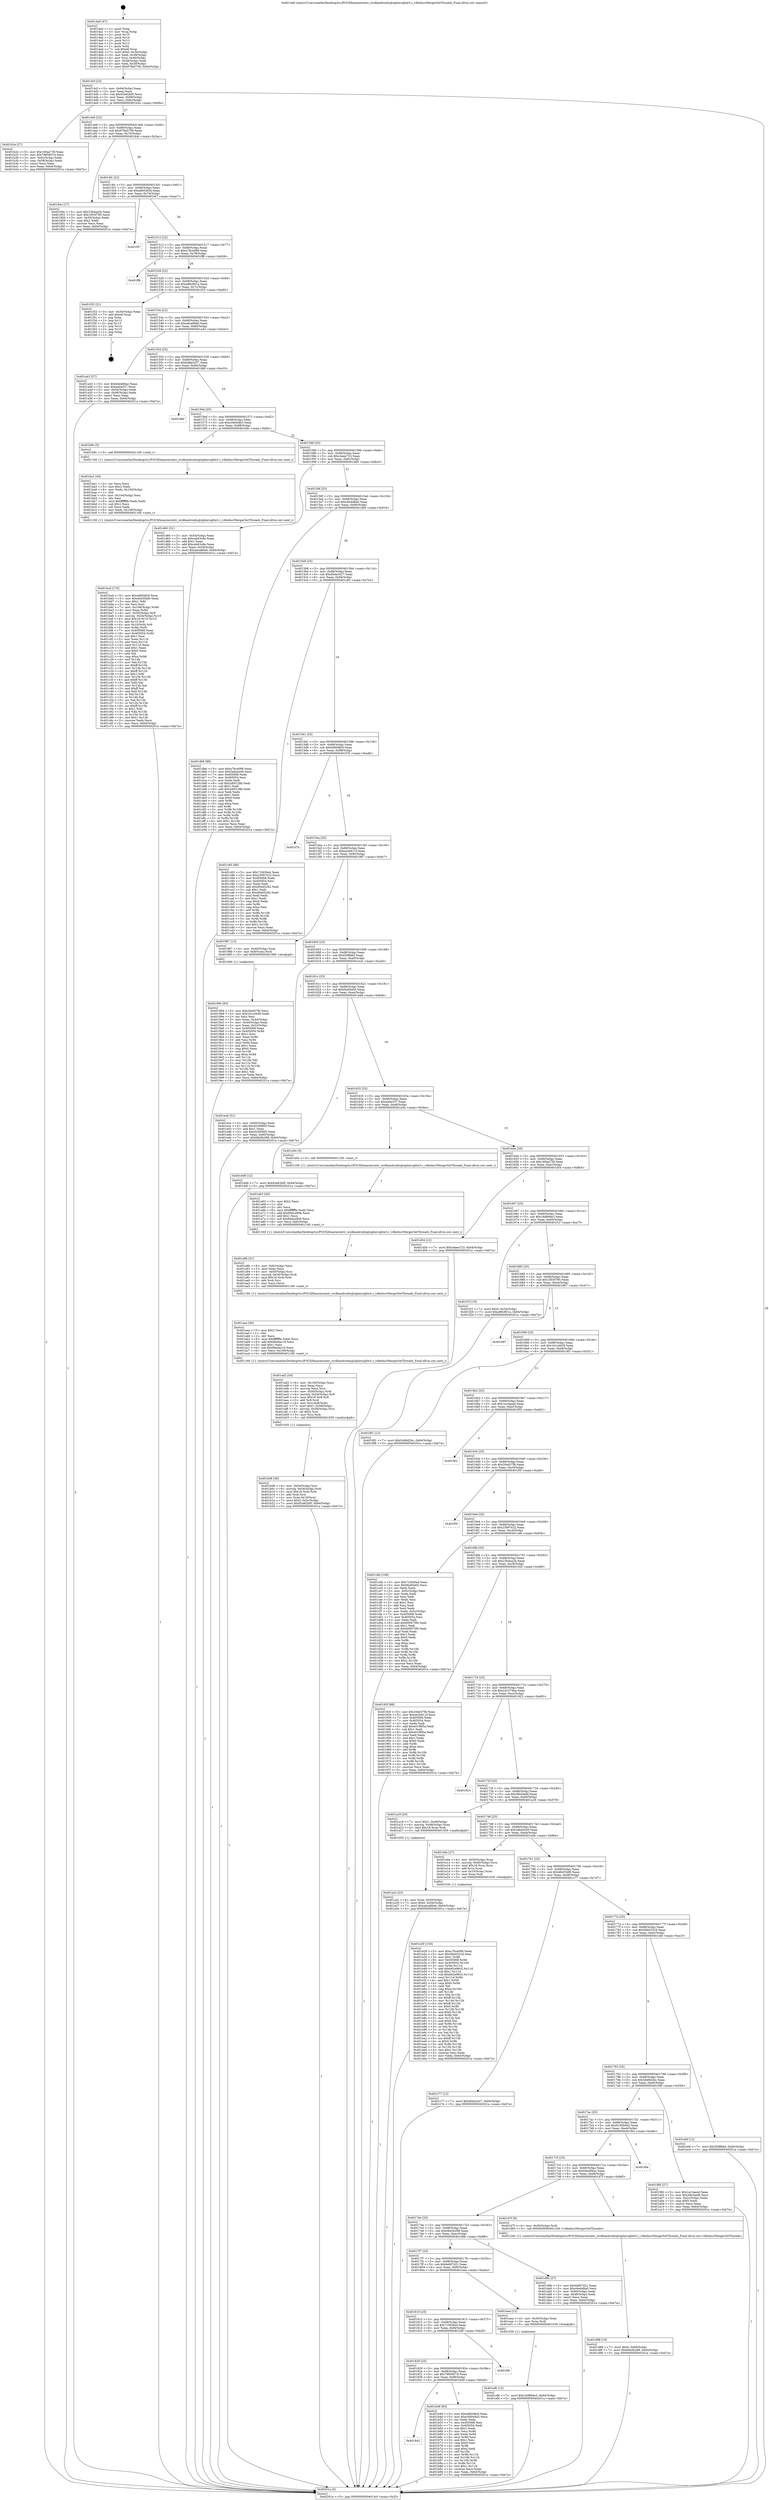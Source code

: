 digraph "0x4014a0" {
  label = "0x4014a0 (/mnt/c/Users/mathe/Desktop/tcc/POCII/binaries/extr_wcdbandroidsqlciphersqlite3.c_vdbeIncrMergerSetThreads_Final-ollvm.out::main(0))"
  labelloc = "t"
  node[shape=record]

  Entry [label="",width=0.3,height=0.3,shape=circle,fillcolor=black,style=filled]
  "0x4014cf" [label="{
     0x4014cf [23]\l
     | [instrs]\l
     &nbsp;&nbsp;0x4014cf \<+3\>: mov -0x64(%rbp),%eax\l
     &nbsp;&nbsp;0x4014d2 \<+2\>: mov %eax,%ecx\l
     &nbsp;&nbsp;0x4014d4 \<+6\>: sub $0x92e62bf5,%ecx\l
     &nbsp;&nbsp;0x4014da \<+3\>: mov %eax,-0x68(%rbp)\l
     &nbsp;&nbsp;0x4014dd \<+3\>: mov %ecx,-0x6c(%rbp)\l
     &nbsp;&nbsp;0x4014e0 \<+6\>: je 0000000000401b2e \<main+0x68e\>\l
  }"]
  "0x401b2e" [label="{
     0x401b2e [27]\l
     | [instrs]\l
     &nbsp;&nbsp;0x401b2e \<+5\>: mov $0x160aa739,%eax\l
     &nbsp;&nbsp;0x401b33 \<+5\>: mov $0x7985607d,%ecx\l
     &nbsp;&nbsp;0x401b38 \<+3\>: mov -0x5c(%rbp),%edx\l
     &nbsp;&nbsp;0x401b3b \<+3\>: cmp -0x58(%rbp),%edx\l
     &nbsp;&nbsp;0x401b3e \<+3\>: cmovl %ecx,%eax\l
     &nbsp;&nbsp;0x401b41 \<+3\>: mov %eax,-0x64(%rbp)\l
     &nbsp;&nbsp;0x401b44 \<+5\>: jmp 000000000040201a \<main+0xb7a\>\l
  }"]
  "0x4014e6" [label="{
     0x4014e6 [22]\l
     | [instrs]\l
     &nbsp;&nbsp;0x4014e6 \<+5\>: jmp 00000000004014eb \<main+0x4b\>\l
     &nbsp;&nbsp;0x4014eb \<+3\>: mov -0x68(%rbp),%eax\l
     &nbsp;&nbsp;0x4014ee \<+5\>: sub $0x978a5706,%eax\l
     &nbsp;&nbsp;0x4014f3 \<+3\>: mov %eax,-0x70(%rbp)\l
     &nbsp;&nbsp;0x4014f6 \<+6\>: je 000000000040184c \<main+0x3ac\>\l
  }"]
  Exit [label="",width=0.3,height=0.3,shape=circle,fillcolor=black,style=filled,peripheries=2]
  "0x40184c" [label="{
     0x40184c [27]\l
     | [instrs]\l
     &nbsp;&nbsp;0x40184c \<+5\>: mov $0x23b4aa2b,%eax\l
     &nbsp;&nbsp;0x401851 \<+5\>: mov $0x1855f785,%ecx\l
     &nbsp;&nbsp;0x401856 \<+3\>: mov -0x30(%rbp),%edx\l
     &nbsp;&nbsp;0x401859 \<+3\>: cmp $0x2,%edx\l
     &nbsp;&nbsp;0x40185c \<+3\>: cmovne %ecx,%eax\l
     &nbsp;&nbsp;0x40185f \<+3\>: mov %eax,-0x64(%rbp)\l
     &nbsp;&nbsp;0x401862 \<+5\>: jmp 000000000040201a \<main+0xb7a\>\l
  }"]
  "0x4014fc" [label="{
     0x4014fc [22]\l
     | [instrs]\l
     &nbsp;&nbsp;0x4014fc \<+5\>: jmp 0000000000401501 \<main+0x61\>\l
     &nbsp;&nbsp;0x401501 \<+3\>: mov -0x68(%rbp),%eax\l
     &nbsp;&nbsp;0x401504 \<+5\>: sub $0xa6654f3d,%eax\l
     &nbsp;&nbsp;0x401509 \<+3\>: mov %eax,-0x74(%rbp)\l
     &nbsp;&nbsp;0x40150c \<+6\>: je 0000000000401f47 \<main+0xaa7\>\l
  }"]
  "0x40201a" [label="{
     0x40201a [5]\l
     | [instrs]\l
     &nbsp;&nbsp;0x40201a \<+5\>: jmp 00000000004014cf \<main+0x2f\>\l
  }"]
  "0x4014a0" [label="{
     0x4014a0 [47]\l
     | [instrs]\l
     &nbsp;&nbsp;0x4014a0 \<+1\>: push %rbp\l
     &nbsp;&nbsp;0x4014a1 \<+3\>: mov %rsp,%rbp\l
     &nbsp;&nbsp;0x4014a4 \<+2\>: push %r15\l
     &nbsp;&nbsp;0x4014a6 \<+2\>: push %r14\l
     &nbsp;&nbsp;0x4014a8 \<+2\>: push %r13\l
     &nbsp;&nbsp;0x4014aa \<+2\>: push %r12\l
     &nbsp;&nbsp;0x4014ac \<+1\>: push %rbx\l
     &nbsp;&nbsp;0x4014ad \<+7\>: sub $0xe8,%rsp\l
     &nbsp;&nbsp;0x4014b4 \<+7\>: movl $0x0,-0x34(%rbp)\l
     &nbsp;&nbsp;0x4014bb \<+3\>: mov %edi,-0x38(%rbp)\l
     &nbsp;&nbsp;0x4014be \<+4\>: mov %rsi,-0x40(%rbp)\l
     &nbsp;&nbsp;0x4014c2 \<+3\>: mov -0x38(%rbp),%edi\l
     &nbsp;&nbsp;0x4014c5 \<+3\>: mov %edi,-0x30(%rbp)\l
     &nbsp;&nbsp;0x4014c8 \<+7\>: movl $0x978a5706,-0x64(%rbp)\l
  }"]
  "0x401ef6" [label="{
     0x401ef6 [12]\l
     | [instrs]\l
     &nbsp;&nbsp;0x401ef6 \<+7\>: movl $0x16d894e3,-0x64(%rbp)\l
     &nbsp;&nbsp;0x401efd \<+5\>: jmp 000000000040201a \<main+0xb7a\>\l
  }"]
  "0x401f47" [label="{
     0x401f47\l
  }", style=dashed]
  "0x401512" [label="{
     0x401512 [22]\l
     | [instrs]\l
     &nbsp;&nbsp;0x401512 \<+5\>: jmp 0000000000401517 \<main+0x77\>\l
     &nbsp;&nbsp;0x401517 \<+3\>: mov -0x68(%rbp),%eax\l
     &nbsp;&nbsp;0x40151a \<+5\>: sub $0xa76ce098,%eax\l
     &nbsp;&nbsp;0x40151f \<+3\>: mov %eax,-0x78(%rbp)\l
     &nbsp;&nbsp;0x401522 \<+6\>: je 0000000000401ff8 \<main+0xb58\>\l
  }"]
  "0x401e29" [label="{
     0x401e29 [150]\l
     | [instrs]\l
     &nbsp;&nbsp;0x401e29 \<+5\>: mov $0xa76ce098,%edx\l
     &nbsp;&nbsp;0x401e2e \<+5\>: mov $0x5bb03224,%esi\l
     &nbsp;&nbsp;0x401e33 \<+3\>: mov $0x1,%r8b\l
     &nbsp;&nbsp;0x401e36 \<+8\>: mov 0x405068,%r9d\l
     &nbsp;&nbsp;0x401e3e \<+8\>: mov 0x405054,%r10d\l
     &nbsp;&nbsp;0x401e46 \<+3\>: mov %r9d,%r11d\l
     &nbsp;&nbsp;0x401e49 \<+7\>: add $0xb62e96c5,%r11d\l
     &nbsp;&nbsp;0x401e50 \<+4\>: sub $0x1,%r11d\l
     &nbsp;&nbsp;0x401e54 \<+7\>: sub $0xb62e96c5,%r11d\l
     &nbsp;&nbsp;0x401e5b \<+4\>: imul %r11d,%r9d\l
     &nbsp;&nbsp;0x401e5f \<+4\>: and $0x1,%r9d\l
     &nbsp;&nbsp;0x401e63 \<+4\>: cmp $0x0,%r9d\l
     &nbsp;&nbsp;0x401e67 \<+3\>: sete %bl\l
     &nbsp;&nbsp;0x401e6a \<+4\>: cmp $0xa,%r10d\l
     &nbsp;&nbsp;0x401e6e \<+4\>: setl %r14b\l
     &nbsp;&nbsp;0x401e72 \<+3\>: mov %bl,%r15b\l
     &nbsp;&nbsp;0x401e75 \<+4\>: xor $0xff,%r15b\l
     &nbsp;&nbsp;0x401e79 \<+3\>: mov %r14b,%r12b\l
     &nbsp;&nbsp;0x401e7c \<+4\>: xor $0xff,%r12b\l
     &nbsp;&nbsp;0x401e80 \<+4\>: xor $0x0,%r8b\l
     &nbsp;&nbsp;0x401e84 \<+3\>: mov %r15b,%r13b\l
     &nbsp;&nbsp;0x401e87 \<+4\>: and $0x0,%r13b\l
     &nbsp;&nbsp;0x401e8b \<+3\>: and %r8b,%bl\l
     &nbsp;&nbsp;0x401e8e \<+3\>: mov %r12b,%al\l
     &nbsp;&nbsp;0x401e91 \<+2\>: and $0x0,%al\l
     &nbsp;&nbsp;0x401e93 \<+3\>: and %r8b,%r14b\l
     &nbsp;&nbsp;0x401e96 \<+3\>: or %bl,%r13b\l
     &nbsp;&nbsp;0x401e99 \<+3\>: or %r14b,%al\l
     &nbsp;&nbsp;0x401e9c \<+3\>: xor %al,%r13b\l
     &nbsp;&nbsp;0x401e9f \<+3\>: or %r12b,%r15b\l
     &nbsp;&nbsp;0x401ea2 \<+4\>: xor $0xff,%r15b\l
     &nbsp;&nbsp;0x401ea6 \<+4\>: or $0x0,%r8b\l
     &nbsp;&nbsp;0x401eaa \<+3\>: and %r8b,%r15b\l
     &nbsp;&nbsp;0x401ead \<+3\>: or %r15b,%r13b\l
     &nbsp;&nbsp;0x401eb0 \<+4\>: test $0x1,%r13b\l
     &nbsp;&nbsp;0x401eb4 \<+3\>: cmovne %esi,%edx\l
     &nbsp;&nbsp;0x401eb7 \<+3\>: mov %edx,-0x64(%rbp)\l
     &nbsp;&nbsp;0x401eba \<+5\>: jmp 000000000040201a \<main+0xb7a\>\l
  }"]
  "0x401ff8" [label="{
     0x401ff8\l
  }", style=dashed]
  "0x401528" [label="{
     0x401528 [22]\l
     | [instrs]\l
     &nbsp;&nbsp;0x401528 \<+5\>: jmp 000000000040152d \<main+0x8d\>\l
     &nbsp;&nbsp;0x40152d \<+3\>: mov -0x68(%rbp),%eax\l
     &nbsp;&nbsp;0x401530 \<+5\>: sub $0xa96c801a,%eax\l
     &nbsp;&nbsp;0x401535 \<+3\>: mov %eax,-0x7c(%rbp)\l
     &nbsp;&nbsp;0x401538 \<+6\>: je 0000000000401f32 \<main+0xa92\>\l
  }"]
  "0x401d88" [label="{
     0x401d88 [19]\l
     | [instrs]\l
     &nbsp;&nbsp;0x401d88 \<+7\>: movl $0x0,-0x60(%rbp)\l
     &nbsp;&nbsp;0x401d8f \<+7\>: movl $0x68a5b288,-0x64(%rbp)\l
     &nbsp;&nbsp;0x401d96 \<+5\>: jmp 000000000040201a \<main+0xb7a\>\l
  }"]
  "0x401f32" [label="{
     0x401f32 [21]\l
     | [instrs]\l
     &nbsp;&nbsp;0x401f32 \<+3\>: mov -0x34(%rbp),%eax\l
     &nbsp;&nbsp;0x401f35 \<+7\>: add $0xe8,%rsp\l
     &nbsp;&nbsp;0x401f3c \<+1\>: pop %rbx\l
     &nbsp;&nbsp;0x401f3d \<+2\>: pop %r12\l
     &nbsp;&nbsp;0x401f3f \<+2\>: pop %r13\l
     &nbsp;&nbsp;0x401f41 \<+2\>: pop %r14\l
     &nbsp;&nbsp;0x401f43 \<+2\>: pop %r15\l
     &nbsp;&nbsp;0x401f45 \<+1\>: pop %rbp\l
     &nbsp;&nbsp;0x401f46 \<+1\>: ret\l
  }"]
  "0x40153e" [label="{
     0x40153e [22]\l
     | [instrs]\l
     &nbsp;&nbsp;0x40153e \<+5\>: jmp 0000000000401543 \<main+0xa3\>\l
     &nbsp;&nbsp;0x401543 \<+3\>: mov -0x68(%rbp),%eax\l
     &nbsp;&nbsp;0x401546 \<+5\>: sub $0xadca86a6,%eax\l
     &nbsp;&nbsp;0x40154b \<+3\>: mov %eax,-0x80(%rbp)\l
     &nbsp;&nbsp;0x40154e \<+6\>: je 0000000000401a43 \<main+0x5a3\>\l
  }"]
  "0x401bcd" [label="{
     0x401bcd [170]\l
     | [instrs]\l
     &nbsp;&nbsp;0x401bcd \<+5\>: mov $0xdd60dfc9,%ecx\l
     &nbsp;&nbsp;0x401bd2 \<+5\>: mov $0x46d35bf0,%edx\l
     &nbsp;&nbsp;0x401bd7 \<+3\>: mov $0x1,%dil\l
     &nbsp;&nbsp;0x401bda \<+2\>: xor %esi,%esi\l
     &nbsp;&nbsp;0x401bdc \<+7\>: mov -0x108(%rbp),%r8d\l
     &nbsp;&nbsp;0x401be3 \<+4\>: imul %eax,%r8d\l
     &nbsp;&nbsp;0x401be7 \<+4\>: mov -0x50(%rbp),%r9\l
     &nbsp;&nbsp;0x401beb \<+4\>: movslq -0x54(%rbp),%r10\l
     &nbsp;&nbsp;0x401bef \<+4\>: imul $0x18,%r10,%r10\l
     &nbsp;&nbsp;0x401bf3 \<+3\>: add %r10,%r9\l
     &nbsp;&nbsp;0x401bf6 \<+4\>: mov 0x10(%r9),%r9\l
     &nbsp;&nbsp;0x401bfa \<+3\>: mov %r8d,(%r9)\l
     &nbsp;&nbsp;0x401bfd \<+7\>: mov 0x405068,%eax\l
     &nbsp;&nbsp;0x401c04 \<+8\>: mov 0x405054,%r8d\l
     &nbsp;&nbsp;0x401c0c \<+3\>: sub $0x1,%esi\l
     &nbsp;&nbsp;0x401c0f \<+3\>: mov %eax,%r11d\l
     &nbsp;&nbsp;0x401c12 \<+3\>: add %esi,%r11d\l
     &nbsp;&nbsp;0x401c15 \<+4\>: imul %r11d,%eax\l
     &nbsp;&nbsp;0x401c19 \<+3\>: and $0x1,%eax\l
     &nbsp;&nbsp;0x401c1c \<+3\>: cmp $0x0,%eax\l
     &nbsp;&nbsp;0x401c1f \<+3\>: sete %bl\l
     &nbsp;&nbsp;0x401c22 \<+4\>: cmp $0xa,%r8d\l
     &nbsp;&nbsp;0x401c26 \<+4\>: setl %r14b\l
     &nbsp;&nbsp;0x401c2a \<+3\>: mov %bl,%r15b\l
     &nbsp;&nbsp;0x401c2d \<+4\>: xor $0xff,%r15b\l
     &nbsp;&nbsp;0x401c31 \<+3\>: mov %r14b,%r12b\l
     &nbsp;&nbsp;0x401c34 \<+4\>: xor $0xff,%r12b\l
     &nbsp;&nbsp;0x401c38 \<+4\>: xor $0x1,%dil\l
     &nbsp;&nbsp;0x401c3c \<+3\>: mov %r15b,%r13b\l
     &nbsp;&nbsp;0x401c3f \<+4\>: and $0xff,%r13b\l
     &nbsp;&nbsp;0x401c43 \<+3\>: and %dil,%bl\l
     &nbsp;&nbsp;0x401c46 \<+3\>: mov %r12b,%al\l
     &nbsp;&nbsp;0x401c49 \<+2\>: and $0xff,%al\l
     &nbsp;&nbsp;0x401c4b \<+3\>: and %dil,%r14b\l
     &nbsp;&nbsp;0x401c4e \<+3\>: or %bl,%r13b\l
     &nbsp;&nbsp;0x401c51 \<+3\>: or %r14b,%al\l
     &nbsp;&nbsp;0x401c54 \<+3\>: xor %al,%r13b\l
     &nbsp;&nbsp;0x401c57 \<+3\>: or %r12b,%r15b\l
     &nbsp;&nbsp;0x401c5a \<+4\>: xor $0xff,%r15b\l
     &nbsp;&nbsp;0x401c5e \<+4\>: or $0x1,%dil\l
     &nbsp;&nbsp;0x401c62 \<+3\>: and %dil,%r15b\l
     &nbsp;&nbsp;0x401c65 \<+3\>: or %r15b,%r13b\l
     &nbsp;&nbsp;0x401c68 \<+4\>: test $0x1,%r13b\l
     &nbsp;&nbsp;0x401c6c \<+3\>: cmovne %edx,%ecx\l
     &nbsp;&nbsp;0x401c6f \<+3\>: mov %ecx,-0x64(%rbp)\l
     &nbsp;&nbsp;0x401c72 \<+5\>: jmp 000000000040201a \<main+0xb7a\>\l
  }"]
  "0x401a43" [label="{
     0x401a43 [27]\l
     | [instrs]\l
     &nbsp;&nbsp;0x401a43 \<+5\>: mov $0x64e46bac,%eax\l
     &nbsp;&nbsp;0x401a48 \<+5\>: mov $0xaa0a337,%ecx\l
     &nbsp;&nbsp;0x401a4d \<+3\>: mov -0x54(%rbp),%edx\l
     &nbsp;&nbsp;0x401a50 \<+3\>: cmp -0x48(%rbp),%edx\l
     &nbsp;&nbsp;0x401a53 \<+3\>: cmovl %ecx,%eax\l
     &nbsp;&nbsp;0x401a56 \<+3\>: mov %eax,-0x64(%rbp)\l
     &nbsp;&nbsp;0x401a59 \<+5\>: jmp 000000000040201a \<main+0xb7a\>\l
  }"]
  "0x401554" [label="{
     0x401554 [25]\l
     | [instrs]\l
     &nbsp;&nbsp;0x401554 \<+5\>: jmp 0000000000401559 \<main+0xb9\>\l
     &nbsp;&nbsp;0x401559 \<+3\>: mov -0x68(%rbp),%eax\l
     &nbsp;&nbsp;0x40155c \<+5\>: sub $0xb48a5257,%eax\l
     &nbsp;&nbsp;0x401561 \<+6\>: mov %eax,-0x84(%rbp)\l
     &nbsp;&nbsp;0x401567 \<+6\>: je 00000000004018bf \<main+0x41f\>\l
  }"]
  "0x401ba1" [label="{
     0x401ba1 [44]\l
     | [instrs]\l
     &nbsp;&nbsp;0x401ba1 \<+2\>: xor %ecx,%ecx\l
     &nbsp;&nbsp;0x401ba3 \<+5\>: mov $0x2,%edx\l
     &nbsp;&nbsp;0x401ba8 \<+6\>: mov %edx,-0x104(%rbp)\l
     &nbsp;&nbsp;0x401bae \<+1\>: cltd\l
     &nbsp;&nbsp;0x401baf \<+6\>: mov -0x104(%rbp),%esi\l
     &nbsp;&nbsp;0x401bb5 \<+2\>: idiv %esi\l
     &nbsp;&nbsp;0x401bb7 \<+6\>: imul $0xfffffffe,%edx,%edx\l
     &nbsp;&nbsp;0x401bbd \<+3\>: sub $0x1,%ecx\l
     &nbsp;&nbsp;0x401bc0 \<+2\>: sub %ecx,%edx\l
     &nbsp;&nbsp;0x401bc2 \<+6\>: mov %edx,-0x108(%rbp)\l
     &nbsp;&nbsp;0x401bc8 \<+5\>: call 0000000000401160 \<next_i\>\l
     | [calls]\l
     &nbsp;&nbsp;0x401160 \{1\} (/mnt/c/Users/mathe/Desktop/tcc/POCII/binaries/extr_wcdbandroidsqlciphersqlite3.c_vdbeIncrMergerSetThreads_Final-ollvm.out::next_i)\l
  }"]
  "0x4018bf" [label="{
     0x4018bf\l
  }", style=dashed]
  "0x40156d" [label="{
     0x40156d [25]\l
     | [instrs]\l
     &nbsp;&nbsp;0x40156d \<+5\>: jmp 0000000000401572 \<main+0xd2\>\l
     &nbsp;&nbsp;0x401572 \<+3\>: mov -0x68(%rbp),%eax\l
     &nbsp;&nbsp;0x401575 \<+5\>: sub $0xc0d044b5,%eax\l
     &nbsp;&nbsp;0x40157a \<+6\>: mov %eax,-0x88(%rbp)\l
     &nbsp;&nbsp;0x401580 \<+6\>: je 0000000000401b9c \<main+0x6fc\>\l
  }"]
  "0x401842" [label="{
     0x401842\l
  }", style=dashed]
  "0x401b9c" [label="{
     0x401b9c [5]\l
     | [instrs]\l
     &nbsp;&nbsp;0x401b9c \<+5\>: call 0000000000401160 \<next_i\>\l
     | [calls]\l
     &nbsp;&nbsp;0x401160 \{1\} (/mnt/c/Users/mathe/Desktop/tcc/POCII/binaries/extr_wcdbandroidsqlciphersqlite3.c_vdbeIncrMergerSetThreads_Final-ollvm.out::next_i)\l
  }"]
  "0x401586" [label="{
     0x401586 [25]\l
     | [instrs]\l
     &nbsp;&nbsp;0x401586 \<+5\>: jmp 000000000040158b \<main+0xeb\>\l
     &nbsp;&nbsp;0x40158b \<+3\>: mov -0x68(%rbp),%eax\l
     &nbsp;&nbsp;0x40158e \<+5\>: sub $0xc4aee723,%eax\l
     &nbsp;&nbsp;0x401593 \<+6\>: mov %eax,-0x8c(%rbp)\l
     &nbsp;&nbsp;0x401599 \<+6\>: je 0000000000401d60 \<main+0x8c0\>\l
  }"]
  "0x401b49" [label="{
     0x401b49 [83]\l
     | [instrs]\l
     &nbsp;&nbsp;0x401b49 \<+5\>: mov $0xdd60dfc9,%eax\l
     &nbsp;&nbsp;0x401b4e \<+5\>: mov $0xc0d044b5,%ecx\l
     &nbsp;&nbsp;0x401b53 \<+2\>: xor %edx,%edx\l
     &nbsp;&nbsp;0x401b55 \<+7\>: mov 0x405068,%esi\l
     &nbsp;&nbsp;0x401b5c \<+7\>: mov 0x405054,%edi\l
     &nbsp;&nbsp;0x401b63 \<+3\>: sub $0x1,%edx\l
     &nbsp;&nbsp;0x401b66 \<+3\>: mov %esi,%r8d\l
     &nbsp;&nbsp;0x401b69 \<+3\>: add %edx,%r8d\l
     &nbsp;&nbsp;0x401b6c \<+4\>: imul %r8d,%esi\l
     &nbsp;&nbsp;0x401b70 \<+3\>: and $0x1,%esi\l
     &nbsp;&nbsp;0x401b73 \<+3\>: cmp $0x0,%esi\l
     &nbsp;&nbsp;0x401b76 \<+4\>: sete %r9b\l
     &nbsp;&nbsp;0x401b7a \<+3\>: cmp $0xa,%edi\l
     &nbsp;&nbsp;0x401b7d \<+4\>: setl %r10b\l
     &nbsp;&nbsp;0x401b81 \<+3\>: mov %r9b,%r11b\l
     &nbsp;&nbsp;0x401b84 \<+3\>: and %r10b,%r11b\l
     &nbsp;&nbsp;0x401b87 \<+3\>: xor %r10b,%r9b\l
     &nbsp;&nbsp;0x401b8a \<+3\>: or %r9b,%r11b\l
     &nbsp;&nbsp;0x401b8d \<+4\>: test $0x1,%r11b\l
     &nbsp;&nbsp;0x401b91 \<+3\>: cmovne %ecx,%eax\l
     &nbsp;&nbsp;0x401b94 \<+3\>: mov %eax,-0x64(%rbp)\l
     &nbsp;&nbsp;0x401b97 \<+5\>: jmp 000000000040201a \<main+0xb7a\>\l
  }"]
  "0x401d60" [label="{
     0x401d60 [31]\l
     | [instrs]\l
     &nbsp;&nbsp;0x401d60 \<+3\>: mov -0x54(%rbp),%eax\l
     &nbsp;&nbsp;0x401d63 \<+5\>: sub $0xcab63c8e,%eax\l
     &nbsp;&nbsp;0x401d68 \<+3\>: add $0x1,%eax\l
     &nbsp;&nbsp;0x401d6b \<+5\>: add $0xcab63c8e,%eax\l
     &nbsp;&nbsp;0x401d70 \<+3\>: mov %eax,-0x54(%rbp)\l
     &nbsp;&nbsp;0x401d73 \<+7\>: movl $0xadca86a6,-0x64(%rbp)\l
     &nbsp;&nbsp;0x401d7a \<+5\>: jmp 000000000040201a \<main+0xb7a\>\l
  }"]
  "0x40159f" [label="{
     0x40159f [25]\l
     | [instrs]\l
     &nbsp;&nbsp;0x40159f \<+5\>: jmp 00000000004015a4 \<main+0x104\>\l
     &nbsp;&nbsp;0x4015a4 \<+3\>: mov -0x68(%rbp),%eax\l
     &nbsp;&nbsp;0x4015a7 \<+5\>: sub $0xc6e4d8a0,%eax\l
     &nbsp;&nbsp;0x4015ac \<+6\>: mov %eax,-0x90(%rbp)\l
     &nbsp;&nbsp;0x4015b2 \<+6\>: je 0000000000401db6 \<main+0x916\>\l
  }"]
  "0x401829" [label="{
     0x401829 [25]\l
     | [instrs]\l
     &nbsp;&nbsp;0x401829 \<+5\>: jmp 000000000040182e \<main+0x38e\>\l
     &nbsp;&nbsp;0x40182e \<+3\>: mov -0x68(%rbp),%eax\l
     &nbsp;&nbsp;0x401831 \<+5\>: sub $0x7985607d,%eax\l
     &nbsp;&nbsp;0x401836 \<+6\>: mov %eax,-0xf8(%rbp)\l
     &nbsp;&nbsp;0x40183c \<+6\>: je 0000000000401b49 \<main+0x6a9\>\l
  }"]
  "0x401db6" [label="{
     0x401db6 [88]\l
     | [instrs]\l
     &nbsp;&nbsp;0x401db6 \<+5\>: mov $0xa76ce098,%eax\l
     &nbsp;&nbsp;0x401dbb \<+5\>: mov $0x3a6a2e40,%ecx\l
     &nbsp;&nbsp;0x401dc0 \<+7\>: mov 0x405068,%edx\l
     &nbsp;&nbsp;0x401dc7 \<+7\>: mov 0x405054,%esi\l
     &nbsp;&nbsp;0x401dce \<+2\>: mov %edx,%edi\l
     &nbsp;&nbsp;0x401dd0 \<+6\>: sub $0x2d0f128b,%edi\l
     &nbsp;&nbsp;0x401dd6 \<+3\>: sub $0x1,%edi\l
     &nbsp;&nbsp;0x401dd9 \<+6\>: add $0x2d0f128b,%edi\l
     &nbsp;&nbsp;0x401ddf \<+3\>: imul %edi,%edx\l
     &nbsp;&nbsp;0x401de2 \<+3\>: and $0x1,%edx\l
     &nbsp;&nbsp;0x401de5 \<+3\>: cmp $0x0,%edx\l
     &nbsp;&nbsp;0x401de8 \<+4\>: sete %r8b\l
     &nbsp;&nbsp;0x401dec \<+3\>: cmp $0xa,%esi\l
     &nbsp;&nbsp;0x401def \<+4\>: setl %r9b\l
     &nbsp;&nbsp;0x401df3 \<+3\>: mov %r8b,%r10b\l
     &nbsp;&nbsp;0x401df6 \<+3\>: and %r9b,%r10b\l
     &nbsp;&nbsp;0x401df9 \<+3\>: xor %r9b,%r8b\l
     &nbsp;&nbsp;0x401dfc \<+3\>: or %r8b,%r10b\l
     &nbsp;&nbsp;0x401dff \<+4\>: test $0x1,%r10b\l
     &nbsp;&nbsp;0x401e03 \<+3\>: cmovne %ecx,%eax\l
     &nbsp;&nbsp;0x401e06 \<+3\>: mov %eax,-0x64(%rbp)\l
     &nbsp;&nbsp;0x401e09 \<+5\>: jmp 000000000040201a \<main+0xb7a\>\l
  }"]
  "0x4015b8" [label="{
     0x4015b8 [25]\l
     | [instrs]\l
     &nbsp;&nbsp;0x4015b8 \<+5\>: jmp 00000000004015bd \<main+0x11d\>\l
     &nbsp;&nbsp;0x4015bd \<+3\>: mov -0x68(%rbp),%eax\l
     &nbsp;&nbsp;0x4015c0 \<+5\>: sub $0xd0da3427,%eax\l
     &nbsp;&nbsp;0x4015c5 \<+6\>: mov %eax,-0x94(%rbp)\l
     &nbsp;&nbsp;0x4015cb \<+6\>: je 0000000000401c83 \<main+0x7e3\>\l
  }"]
  "0x401fdf" [label="{
     0x401fdf\l
  }", style=dashed]
  "0x401c83" [label="{
     0x401c83 [88]\l
     | [instrs]\l
     &nbsp;&nbsp;0x401c83 \<+5\>: mov $0x71f436a4,%eax\l
     &nbsp;&nbsp;0x401c88 \<+5\>: mov $0x23997e22,%ecx\l
     &nbsp;&nbsp;0x401c8d \<+7\>: mov 0x405068,%edx\l
     &nbsp;&nbsp;0x401c94 \<+7\>: mov 0x405054,%esi\l
     &nbsp;&nbsp;0x401c9b \<+2\>: mov %edx,%edi\l
     &nbsp;&nbsp;0x401c9d \<+6\>: add $0xd94d5282,%edi\l
     &nbsp;&nbsp;0x401ca3 \<+3\>: sub $0x1,%edi\l
     &nbsp;&nbsp;0x401ca6 \<+6\>: sub $0xd94d5282,%edi\l
     &nbsp;&nbsp;0x401cac \<+3\>: imul %edi,%edx\l
     &nbsp;&nbsp;0x401caf \<+3\>: and $0x1,%edx\l
     &nbsp;&nbsp;0x401cb2 \<+3\>: cmp $0x0,%edx\l
     &nbsp;&nbsp;0x401cb5 \<+4\>: sete %r8b\l
     &nbsp;&nbsp;0x401cb9 \<+3\>: cmp $0xa,%esi\l
     &nbsp;&nbsp;0x401cbc \<+4\>: setl %r9b\l
     &nbsp;&nbsp;0x401cc0 \<+3\>: mov %r8b,%r10b\l
     &nbsp;&nbsp;0x401cc3 \<+3\>: and %r9b,%r10b\l
     &nbsp;&nbsp;0x401cc6 \<+3\>: xor %r9b,%r8b\l
     &nbsp;&nbsp;0x401cc9 \<+3\>: or %r8b,%r10b\l
     &nbsp;&nbsp;0x401ccc \<+4\>: test $0x1,%r10b\l
     &nbsp;&nbsp;0x401cd0 \<+3\>: cmovne %ecx,%eax\l
     &nbsp;&nbsp;0x401cd3 \<+3\>: mov %eax,-0x64(%rbp)\l
     &nbsp;&nbsp;0x401cd6 \<+5\>: jmp 000000000040201a \<main+0xb7a\>\l
  }"]
  "0x4015d1" [label="{
     0x4015d1 [25]\l
     | [instrs]\l
     &nbsp;&nbsp;0x4015d1 \<+5\>: jmp 00000000004015d6 \<main+0x136\>\l
     &nbsp;&nbsp;0x4015d6 \<+3\>: mov -0x68(%rbp),%eax\l
     &nbsp;&nbsp;0x4015d9 \<+5\>: sub $0xdd60dfc9,%eax\l
     &nbsp;&nbsp;0x4015de \<+6\>: mov %eax,-0x98(%rbp)\l
     &nbsp;&nbsp;0x4015e4 \<+6\>: je 0000000000401f7b \<main+0xadb\>\l
  }"]
  "0x401810" [label="{
     0x401810 [25]\l
     | [instrs]\l
     &nbsp;&nbsp;0x401810 \<+5\>: jmp 0000000000401815 \<main+0x375\>\l
     &nbsp;&nbsp;0x401815 \<+3\>: mov -0x68(%rbp),%eax\l
     &nbsp;&nbsp;0x401818 \<+5\>: sub $0x71f436a4,%eax\l
     &nbsp;&nbsp;0x40181d \<+6\>: mov %eax,-0xf4(%rbp)\l
     &nbsp;&nbsp;0x401823 \<+6\>: je 0000000000401fdf \<main+0xb3f\>\l
  }"]
  "0x401f7b" [label="{
     0x401f7b\l
  }", style=dashed]
  "0x4015ea" [label="{
     0x4015ea [25]\l
     | [instrs]\l
     &nbsp;&nbsp;0x4015ea \<+5\>: jmp 00000000004015ef \<main+0x14f\>\l
     &nbsp;&nbsp;0x4015ef \<+3\>: mov -0x68(%rbp),%eax\l
     &nbsp;&nbsp;0x4015f2 \<+5\>: sub $0xee2b611f,%eax\l
     &nbsp;&nbsp;0x4015f7 \<+6\>: mov %eax,-0x9c(%rbp)\l
     &nbsp;&nbsp;0x4015fd \<+6\>: je 0000000000401987 \<main+0x4e7\>\l
  }"]
  "0x401eea" [label="{
     0x401eea [12]\l
     | [instrs]\l
     &nbsp;&nbsp;0x401eea \<+4\>: mov -0x50(%rbp),%rax\l
     &nbsp;&nbsp;0x401eee \<+3\>: mov %rax,%rdi\l
     &nbsp;&nbsp;0x401ef1 \<+5\>: call 0000000000401030 \<free@plt\>\l
     | [calls]\l
     &nbsp;&nbsp;0x401030 \{1\} (unknown)\l
  }"]
  "0x401987" [label="{
     0x401987 [13]\l
     | [instrs]\l
     &nbsp;&nbsp;0x401987 \<+4\>: mov -0x40(%rbp),%rax\l
     &nbsp;&nbsp;0x40198b \<+4\>: mov 0x8(%rax),%rdi\l
     &nbsp;&nbsp;0x40198f \<+5\>: call 0000000000401060 \<atoi@plt\>\l
     | [calls]\l
     &nbsp;&nbsp;0x401060 \{1\} (unknown)\l
  }"]
  "0x401603" [label="{
     0x401603 [25]\l
     | [instrs]\l
     &nbsp;&nbsp;0x401603 \<+5\>: jmp 0000000000401608 \<main+0x168\>\l
     &nbsp;&nbsp;0x401608 \<+3\>: mov -0x68(%rbp),%eax\l
     &nbsp;&nbsp;0x40160b \<+5\>: sub $0xf26ff46d,%eax\l
     &nbsp;&nbsp;0x401610 \<+6\>: mov %eax,-0xa0(%rbp)\l
     &nbsp;&nbsp;0x401616 \<+6\>: je 0000000000401ecb \<main+0xa2b\>\l
  }"]
  "0x4017f7" [label="{
     0x4017f7 [25]\l
     | [instrs]\l
     &nbsp;&nbsp;0x4017f7 \<+5\>: jmp 00000000004017fc \<main+0x35c\>\l
     &nbsp;&nbsp;0x4017fc \<+3\>: mov -0x68(%rbp),%eax\l
     &nbsp;&nbsp;0x4017ff \<+5\>: sub $0x6efd7d21,%eax\l
     &nbsp;&nbsp;0x401804 \<+6\>: mov %eax,-0xf0(%rbp)\l
     &nbsp;&nbsp;0x40180a \<+6\>: je 0000000000401eea \<main+0xa4a\>\l
  }"]
  "0x401ecb" [label="{
     0x401ecb [31]\l
     | [instrs]\l
     &nbsp;&nbsp;0x401ecb \<+3\>: mov -0x60(%rbp),%eax\l
     &nbsp;&nbsp;0x401ece \<+5\>: add $0xd23006f3,%eax\l
     &nbsp;&nbsp;0x401ed3 \<+3\>: add $0x1,%eax\l
     &nbsp;&nbsp;0x401ed6 \<+5\>: sub $0xd23006f3,%eax\l
     &nbsp;&nbsp;0x401edb \<+3\>: mov %eax,-0x60(%rbp)\l
     &nbsp;&nbsp;0x401ede \<+7\>: movl $0x68a5b288,-0x64(%rbp)\l
     &nbsp;&nbsp;0x401ee5 \<+5\>: jmp 000000000040201a \<main+0xb7a\>\l
  }"]
  "0x40161c" [label="{
     0x40161c [25]\l
     | [instrs]\l
     &nbsp;&nbsp;0x40161c \<+5\>: jmp 0000000000401621 \<main+0x181\>\l
     &nbsp;&nbsp;0x401621 \<+3\>: mov -0x68(%rbp),%eax\l
     &nbsp;&nbsp;0x401624 \<+5\>: sub $0xf4a95e65,%eax\l
     &nbsp;&nbsp;0x401629 \<+6\>: mov %eax,-0xa4(%rbp)\l
     &nbsp;&nbsp;0x40162f \<+6\>: je 0000000000401d48 \<main+0x8a8\>\l
  }"]
  "0x401d9b" [label="{
     0x401d9b [27]\l
     | [instrs]\l
     &nbsp;&nbsp;0x401d9b \<+5\>: mov $0x6efd7d21,%eax\l
     &nbsp;&nbsp;0x401da0 \<+5\>: mov $0xc6e4d8a0,%ecx\l
     &nbsp;&nbsp;0x401da5 \<+3\>: mov -0x60(%rbp),%edx\l
     &nbsp;&nbsp;0x401da8 \<+3\>: cmp -0x48(%rbp),%edx\l
     &nbsp;&nbsp;0x401dab \<+3\>: cmovl %ecx,%eax\l
     &nbsp;&nbsp;0x401dae \<+3\>: mov %eax,-0x64(%rbp)\l
     &nbsp;&nbsp;0x401db1 \<+5\>: jmp 000000000040201a \<main+0xb7a\>\l
  }"]
  "0x401d48" [label="{
     0x401d48 [12]\l
     | [instrs]\l
     &nbsp;&nbsp;0x401d48 \<+7\>: movl $0x92e62bf5,-0x64(%rbp)\l
     &nbsp;&nbsp;0x401d4f \<+5\>: jmp 000000000040201a \<main+0xb7a\>\l
  }"]
  "0x401635" [label="{
     0x401635 [25]\l
     | [instrs]\l
     &nbsp;&nbsp;0x401635 \<+5\>: jmp 000000000040163a \<main+0x19a\>\l
     &nbsp;&nbsp;0x40163a \<+3\>: mov -0x68(%rbp),%eax\l
     &nbsp;&nbsp;0x40163d \<+5\>: sub $0xaa0a337,%eax\l
     &nbsp;&nbsp;0x401642 \<+6\>: mov %eax,-0xa8(%rbp)\l
     &nbsp;&nbsp;0x401648 \<+6\>: je 0000000000401a5e \<main+0x5be\>\l
  }"]
  "0x4017de" [label="{
     0x4017de [25]\l
     | [instrs]\l
     &nbsp;&nbsp;0x4017de \<+5\>: jmp 00000000004017e3 \<main+0x343\>\l
     &nbsp;&nbsp;0x4017e3 \<+3\>: mov -0x68(%rbp),%eax\l
     &nbsp;&nbsp;0x4017e6 \<+5\>: sub $0x68a5b288,%eax\l
     &nbsp;&nbsp;0x4017eb \<+6\>: mov %eax,-0xec(%rbp)\l
     &nbsp;&nbsp;0x4017f1 \<+6\>: je 0000000000401d9b \<main+0x8fb\>\l
  }"]
  "0x401a5e" [label="{
     0x401a5e [5]\l
     | [instrs]\l
     &nbsp;&nbsp;0x401a5e \<+5\>: call 0000000000401160 \<next_i\>\l
     | [calls]\l
     &nbsp;&nbsp;0x401160 \{1\} (/mnt/c/Users/mathe/Desktop/tcc/POCII/binaries/extr_wcdbandroidsqlciphersqlite3.c_vdbeIncrMergerSetThreads_Final-ollvm.out::next_i)\l
  }"]
  "0x40164e" [label="{
     0x40164e [25]\l
     | [instrs]\l
     &nbsp;&nbsp;0x40164e \<+5\>: jmp 0000000000401653 \<main+0x1b3\>\l
     &nbsp;&nbsp;0x401653 \<+3\>: mov -0x68(%rbp),%eax\l
     &nbsp;&nbsp;0x401656 \<+5\>: sub $0x160aa739,%eax\l
     &nbsp;&nbsp;0x40165b \<+6\>: mov %eax,-0xac(%rbp)\l
     &nbsp;&nbsp;0x401661 \<+6\>: je 0000000000401d54 \<main+0x8b4\>\l
  }"]
  "0x401d7f" [label="{
     0x401d7f [9]\l
     | [instrs]\l
     &nbsp;&nbsp;0x401d7f \<+4\>: mov -0x50(%rbp),%rdi\l
     &nbsp;&nbsp;0x401d83 \<+5\>: call 0000000000401240 \<vdbeIncrMergerSetThreads\>\l
     | [calls]\l
     &nbsp;&nbsp;0x401240 \{1\} (/mnt/c/Users/mathe/Desktop/tcc/POCII/binaries/extr_wcdbandroidsqlciphersqlite3.c_vdbeIncrMergerSetThreads_Final-ollvm.out::vdbeIncrMergerSetThreads)\l
  }"]
  "0x401d54" [label="{
     0x401d54 [12]\l
     | [instrs]\l
     &nbsp;&nbsp;0x401d54 \<+7\>: movl $0xc4aee723,-0x64(%rbp)\l
     &nbsp;&nbsp;0x401d5b \<+5\>: jmp 000000000040201a \<main+0xb7a\>\l
  }"]
  "0x401667" [label="{
     0x401667 [25]\l
     | [instrs]\l
     &nbsp;&nbsp;0x401667 \<+5\>: jmp 000000000040166c \<main+0x1cc\>\l
     &nbsp;&nbsp;0x40166c \<+3\>: mov -0x68(%rbp),%eax\l
     &nbsp;&nbsp;0x40166f \<+5\>: sub $0x16d894e3,%eax\l
     &nbsp;&nbsp;0x401674 \<+6\>: mov %eax,-0xb0(%rbp)\l
     &nbsp;&nbsp;0x40167a \<+6\>: je 0000000000401f1f \<main+0xa7f\>\l
  }"]
  "0x4017c5" [label="{
     0x4017c5 [25]\l
     | [instrs]\l
     &nbsp;&nbsp;0x4017c5 \<+5\>: jmp 00000000004017ca \<main+0x32a\>\l
     &nbsp;&nbsp;0x4017ca \<+3\>: mov -0x68(%rbp),%eax\l
     &nbsp;&nbsp;0x4017cd \<+5\>: sub $0x64e46bac,%eax\l
     &nbsp;&nbsp;0x4017d2 \<+6\>: mov %eax,-0xe8(%rbp)\l
     &nbsp;&nbsp;0x4017d8 \<+6\>: je 0000000000401d7f \<main+0x8df\>\l
  }"]
  "0x401f1f" [label="{
     0x401f1f [19]\l
     | [instrs]\l
     &nbsp;&nbsp;0x401f1f \<+7\>: movl $0x0,-0x34(%rbp)\l
     &nbsp;&nbsp;0x401f26 \<+7\>: movl $0xa96c801a,-0x64(%rbp)\l
     &nbsp;&nbsp;0x401f2d \<+5\>: jmp 000000000040201a \<main+0xb7a\>\l
  }"]
  "0x401680" [label="{
     0x401680 [25]\l
     | [instrs]\l
     &nbsp;&nbsp;0x401680 \<+5\>: jmp 0000000000401685 \<main+0x1e5\>\l
     &nbsp;&nbsp;0x401685 \<+3\>: mov -0x68(%rbp),%eax\l
     &nbsp;&nbsp;0x401688 \<+5\>: sub $0x1855f785,%eax\l
     &nbsp;&nbsp;0x40168d \<+6\>: mov %eax,-0xb4(%rbp)\l
     &nbsp;&nbsp;0x401693 \<+6\>: je 0000000000401867 \<main+0x3c7\>\l
  }"]
  "0x401f0e" [label="{
     0x401f0e\l
  }", style=dashed]
  "0x401867" [label="{
     0x401867\l
  }", style=dashed]
  "0x401699" [label="{
     0x401699 [25]\l
     | [instrs]\l
     &nbsp;&nbsp;0x401699 \<+5\>: jmp 000000000040169e \<main+0x1fe\>\l
     &nbsp;&nbsp;0x40169e \<+3\>: mov -0x68(%rbp),%eax\l
     &nbsp;&nbsp;0x4016a1 \<+5\>: sub $0x1b1cd439,%eax\l
     &nbsp;&nbsp;0x4016a6 \<+6\>: mov %eax,-0xb8(%rbp)\l
     &nbsp;&nbsp;0x4016ac \<+6\>: je 00000000004019f1 \<main+0x551\>\l
  }"]
  "0x401b08" [label="{
     0x401b08 [38]\l
     | [instrs]\l
     &nbsp;&nbsp;0x401b08 \<+4\>: mov -0x50(%rbp),%rsi\l
     &nbsp;&nbsp;0x401b0c \<+4\>: movslq -0x54(%rbp),%rdi\l
     &nbsp;&nbsp;0x401b10 \<+4\>: imul $0x18,%rdi,%rdi\l
     &nbsp;&nbsp;0x401b14 \<+3\>: add %rdi,%rsi\l
     &nbsp;&nbsp;0x401b17 \<+4\>: mov %rax,0x10(%rsi)\l
     &nbsp;&nbsp;0x401b1b \<+7\>: movl $0x0,-0x5c(%rbp)\l
     &nbsp;&nbsp;0x401b22 \<+7\>: movl $0x92e62bf5,-0x64(%rbp)\l
     &nbsp;&nbsp;0x401b29 \<+5\>: jmp 000000000040201a \<main+0xb7a\>\l
  }"]
  "0x4019f1" [label="{
     0x4019f1 [12]\l
     | [instrs]\l
     &nbsp;&nbsp;0x4019f1 \<+7\>: movl $0x5d48d2bc,-0x64(%rbp)\l
     &nbsp;&nbsp;0x4019f8 \<+5\>: jmp 000000000040201a \<main+0xb7a\>\l
  }"]
  "0x4016b2" [label="{
     0x4016b2 [25]\l
     | [instrs]\l
     &nbsp;&nbsp;0x4016b2 \<+5\>: jmp 00000000004016b7 \<main+0x217\>\l
     &nbsp;&nbsp;0x4016b7 \<+3\>: mov -0x68(%rbp),%eax\l
     &nbsp;&nbsp;0x4016ba \<+5\>: sub $0x1ec3aead,%eax\l
     &nbsp;&nbsp;0x4016bf \<+6\>: mov %eax,-0xbc(%rbp)\l
     &nbsp;&nbsp;0x4016c5 \<+6\>: je 0000000000401f02 \<main+0xa62\>\l
  }"]
  "0x401ad2" [label="{
     0x401ad2 [54]\l
     | [instrs]\l
     &nbsp;&nbsp;0x401ad2 \<+6\>: mov -0x100(%rbp),%ecx\l
     &nbsp;&nbsp;0x401ad8 \<+3\>: imul %eax,%ecx\l
     &nbsp;&nbsp;0x401adb \<+3\>: movslq %ecx,%rsi\l
     &nbsp;&nbsp;0x401ade \<+4\>: mov -0x50(%rbp),%rdi\l
     &nbsp;&nbsp;0x401ae2 \<+4\>: movslq -0x54(%rbp),%r8\l
     &nbsp;&nbsp;0x401ae6 \<+4\>: imul $0x18,%r8,%r8\l
     &nbsp;&nbsp;0x401aea \<+3\>: add %r8,%rdi\l
     &nbsp;&nbsp;0x401aed \<+4\>: mov %rsi,0x8(%rdi)\l
     &nbsp;&nbsp;0x401af1 \<+7\>: movl $0x1,-0x58(%rbp)\l
     &nbsp;&nbsp;0x401af8 \<+4\>: movslq -0x58(%rbp),%rsi\l
     &nbsp;&nbsp;0x401afc \<+4\>: shl $0x2,%rsi\l
     &nbsp;&nbsp;0x401b00 \<+3\>: mov %rsi,%rdi\l
     &nbsp;&nbsp;0x401b03 \<+5\>: call 0000000000401050 \<malloc@plt\>\l
     | [calls]\l
     &nbsp;&nbsp;0x401050 \{1\} (unknown)\l
  }"]
  "0x401f02" [label="{
     0x401f02\l
  }", style=dashed]
  "0x4016cb" [label="{
     0x4016cb [25]\l
     | [instrs]\l
     &nbsp;&nbsp;0x4016cb \<+5\>: jmp 00000000004016d0 \<main+0x230\>\l
     &nbsp;&nbsp;0x4016d0 \<+3\>: mov -0x68(%rbp),%eax\l
     &nbsp;&nbsp;0x4016d3 \<+5\>: sub $0x20ed37fb,%eax\l
     &nbsp;&nbsp;0x4016d8 \<+6\>: mov %eax,-0xc0(%rbp)\l
     &nbsp;&nbsp;0x4016de \<+6\>: je 0000000000401f5f \<main+0xabf\>\l
  }"]
  "0x401aaa" [label="{
     0x401aaa [40]\l
     | [instrs]\l
     &nbsp;&nbsp;0x401aaa \<+5\>: mov $0x2,%ecx\l
     &nbsp;&nbsp;0x401aaf \<+1\>: cltd\l
     &nbsp;&nbsp;0x401ab0 \<+2\>: idiv %ecx\l
     &nbsp;&nbsp;0x401ab2 \<+6\>: imul $0xfffffffe,%edx,%ecx\l
     &nbsp;&nbsp;0x401ab8 \<+6\>: add $0x66edac19,%ecx\l
     &nbsp;&nbsp;0x401abe \<+3\>: add $0x1,%ecx\l
     &nbsp;&nbsp;0x401ac1 \<+6\>: sub $0x66edac19,%ecx\l
     &nbsp;&nbsp;0x401ac7 \<+6\>: mov %ecx,-0x100(%rbp)\l
     &nbsp;&nbsp;0x401acd \<+5\>: call 0000000000401160 \<next_i\>\l
     | [calls]\l
     &nbsp;&nbsp;0x401160 \{1\} (/mnt/c/Users/mathe/Desktop/tcc/POCII/binaries/extr_wcdbandroidsqlciphersqlite3.c_vdbeIncrMergerSetThreads_Final-ollvm.out::next_i)\l
  }"]
  "0x401f5f" [label="{
     0x401f5f\l
  }", style=dashed]
  "0x4016e4" [label="{
     0x4016e4 [25]\l
     | [instrs]\l
     &nbsp;&nbsp;0x4016e4 \<+5\>: jmp 00000000004016e9 \<main+0x249\>\l
     &nbsp;&nbsp;0x4016e9 \<+3\>: mov -0x68(%rbp),%eax\l
     &nbsp;&nbsp;0x4016ec \<+5\>: sub $0x23997e22,%eax\l
     &nbsp;&nbsp;0x4016f1 \<+6\>: mov %eax,-0xc4(%rbp)\l
     &nbsp;&nbsp;0x4016f7 \<+6\>: je 0000000000401cdb \<main+0x83b\>\l
  }"]
  "0x401a8b" [label="{
     0x401a8b [31]\l
     | [instrs]\l
     &nbsp;&nbsp;0x401a8b \<+6\>: mov -0xfc(%rbp),%ecx\l
     &nbsp;&nbsp;0x401a91 \<+3\>: imul %eax,%ecx\l
     &nbsp;&nbsp;0x401a94 \<+4\>: mov -0x50(%rbp),%rsi\l
     &nbsp;&nbsp;0x401a98 \<+4\>: movslq -0x54(%rbp),%rdi\l
     &nbsp;&nbsp;0x401a9c \<+4\>: imul $0x18,%rdi,%rdi\l
     &nbsp;&nbsp;0x401aa0 \<+3\>: add %rdi,%rsi\l
     &nbsp;&nbsp;0x401aa3 \<+2\>: mov %ecx,(%rsi)\l
     &nbsp;&nbsp;0x401aa5 \<+5\>: call 0000000000401160 \<next_i\>\l
     | [calls]\l
     &nbsp;&nbsp;0x401160 \{1\} (/mnt/c/Users/mathe/Desktop/tcc/POCII/binaries/extr_wcdbandroidsqlciphersqlite3.c_vdbeIncrMergerSetThreads_Final-ollvm.out::next_i)\l
  }"]
  "0x401cdb" [label="{
     0x401cdb [109]\l
     | [instrs]\l
     &nbsp;&nbsp;0x401cdb \<+5\>: mov $0x71f436a4,%eax\l
     &nbsp;&nbsp;0x401ce0 \<+5\>: mov $0xf4a95e65,%ecx\l
     &nbsp;&nbsp;0x401ce5 \<+2\>: xor %edx,%edx\l
     &nbsp;&nbsp;0x401ce7 \<+3\>: mov -0x5c(%rbp),%esi\l
     &nbsp;&nbsp;0x401cea \<+2\>: mov %edx,%edi\l
     &nbsp;&nbsp;0x401cec \<+2\>: sub %esi,%edi\l
     &nbsp;&nbsp;0x401cee \<+2\>: mov %edx,%esi\l
     &nbsp;&nbsp;0x401cf0 \<+3\>: sub $0x1,%esi\l
     &nbsp;&nbsp;0x401cf3 \<+2\>: add %esi,%edi\l
     &nbsp;&nbsp;0x401cf5 \<+2\>: sub %edi,%edx\l
     &nbsp;&nbsp;0x401cf7 \<+3\>: mov %edx,-0x5c(%rbp)\l
     &nbsp;&nbsp;0x401cfa \<+7\>: mov 0x405068,%edx\l
     &nbsp;&nbsp;0x401d01 \<+7\>: mov 0x405054,%esi\l
     &nbsp;&nbsp;0x401d08 \<+2\>: mov %edx,%edi\l
     &nbsp;&nbsp;0x401d0a \<+6\>: add $0x600975f0,%edi\l
     &nbsp;&nbsp;0x401d10 \<+3\>: sub $0x1,%edi\l
     &nbsp;&nbsp;0x401d13 \<+6\>: sub $0x600975f0,%edi\l
     &nbsp;&nbsp;0x401d19 \<+3\>: imul %edi,%edx\l
     &nbsp;&nbsp;0x401d1c \<+3\>: and $0x1,%edx\l
     &nbsp;&nbsp;0x401d1f \<+3\>: cmp $0x0,%edx\l
     &nbsp;&nbsp;0x401d22 \<+4\>: sete %r8b\l
     &nbsp;&nbsp;0x401d26 \<+3\>: cmp $0xa,%esi\l
     &nbsp;&nbsp;0x401d29 \<+4\>: setl %r9b\l
     &nbsp;&nbsp;0x401d2d \<+3\>: mov %r8b,%r10b\l
     &nbsp;&nbsp;0x401d30 \<+3\>: and %r9b,%r10b\l
     &nbsp;&nbsp;0x401d33 \<+3\>: xor %r9b,%r8b\l
     &nbsp;&nbsp;0x401d36 \<+3\>: or %r8b,%r10b\l
     &nbsp;&nbsp;0x401d39 \<+4\>: test $0x1,%r10b\l
     &nbsp;&nbsp;0x401d3d \<+3\>: cmovne %ecx,%eax\l
     &nbsp;&nbsp;0x401d40 \<+3\>: mov %eax,-0x64(%rbp)\l
     &nbsp;&nbsp;0x401d43 \<+5\>: jmp 000000000040201a \<main+0xb7a\>\l
  }"]
  "0x4016fd" [label="{
     0x4016fd [25]\l
     | [instrs]\l
     &nbsp;&nbsp;0x4016fd \<+5\>: jmp 0000000000401702 \<main+0x262\>\l
     &nbsp;&nbsp;0x401702 \<+3\>: mov -0x68(%rbp),%eax\l
     &nbsp;&nbsp;0x401705 \<+5\>: sub $0x23b4aa2b,%eax\l
     &nbsp;&nbsp;0x40170a \<+6\>: mov %eax,-0xc8(%rbp)\l
     &nbsp;&nbsp;0x401710 \<+6\>: je 000000000040192f \<main+0x48f\>\l
  }"]
  "0x401a63" [label="{
     0x401a63 [40]\l
     | [instrs]\l
     &nbsp;&nbsp;0x401a63 \<+5\>: mov $0x2,%ecx\l
     &nbsp;&nbsp;0x401a68 \<+1\>: cltd\l
     &nbsp;&nbsp;0x401a69 \<+2\>: idiv %ecx\l
     &nbsp;&nbsp;0x401a6b \<+6\>: imul $0xfffffffe,%edx,%ecx\l
     &nbsp;&nbsp;0x401a71 \<+6\>: add $0x84dca906,%ecx\l
     &nbsp;&nbsp;0x401a77 \<+3\>: add $0x1,%ecx\l
     &nbsp;&nbsp;0x401a7a \<+6\>: sub $0x84dca906,%ecx\l
     &nbsp;&nbsp;0x401a80 \<+6\>: mov %ecx,-0xfc(%rbp)\l
     &nbsp;&nbsp;0x401a86 \<+5\>: call 0000000000401160 \<next_i\>\l
     | [calls]\l
     &nbsp;&nbsp;0x401160 \{1\} (/mnt/c/Users/mathe/Desktop/tcc/POCII/binaries/extr_wcdbandroidsqlciphersqlite3.c_vdbeIncrMergerSetThreads_Final-ollvm.out::next_i)\l
  }"]
  "0x40192f" [label="{
     0x40192f [88]\l
     | [instrs]\l
     &nbsp;&nbsp;0x40192f \<+5\>: mov $0x20ed37fb,%eax\l
     &nbsp;&nbsp;0x401934 \<+5\>: mov $0xee2b611f,%ecx\l
     &nbsp;&nbsp;0x401939 \<+7\>: mov 0x405068,%edx\l
     &nbsp;&nbsp;0x401940 \<+7\>: mov 0x405054,%esi\l
     &nbsp;&nbsp;0x401947 \<+2\>: mov %edx,%edi\l
     &nbsp;&nbsp;0x401949 \<+6\>: add $0xe01f8f5a,%edi\l
     &nbsp;&nbsp;0x40194f \<+3\>: sub $0x1,%edi\l
     &nbsp;&nbsp;0x401952 \<+6\>: sub $0xe01f8f5a,%edi\l
     &nbsp;&nbsp;0x401958 \<+3\>: imul %edi,%edx\l
     &nbsp;&nbsp;0x40195b \<+3\>: and $0x1,%edx\l
     &nbsp;&nbsp;0x40195e \<+3\>: cmp $0x0,%edx\l
     &nbsp;&nbsp;0x401961 \<+4\>: sete %r8b\l
     &nbsp;&nbsp;0x401965 \<+3\>: cmp $0xa,%esi\l
     &nbsp;&nbsp;0x401968 \<+4\>: setl %r9b\l
     &nbsp;&nbsp;0x40196c \<+3\>: mov %r8b,%r10b\l
     &nbsp;&nbsp;0x40196f \<+3\>: and %r9b,%r10b\l
     &nbsp;&nbsp;0x401972 \<+3\>: xor %r9b,%r8b\l
     &nbsp;&nbsp;0x401975 \<+3\>: or %r8b,%r10b\l
     &nbsp;&nbsp;0x401978 \<+4\>: test $0x1,%r10b\l
     &nbsp;&nbsp;0x40197c \<+3\>: cmovne %ecx,%eax\l
     &nbsp;&nbsp;0x40197f \<+3\>: mov %eax,-0x64(%rbp)\l
     &nbsp;&nbsp;0x401982 \<+5\>: jmp 000000000040201a \<main+0xb7a\>\l
  }"]
  "0x401716" [label="{
     0x401716 [25]\l
     | [instrs]\l
     &nbsp;&nbsp;0x401716 \<+5\>: jmp 000000000040171b \<main+0x27b\>\l
     &nbsp;&nbsp;0x40171b \<+3\>: mov -0x68(%rbp),%eax\l
     &nbsp;&nbsp;0x40171e \<+5\>: sub $0x241574ba,%eax\l
     &nbsp;&nbsp;0x401723 \<+6\>: mov %eax,-0xcc(%rbp)\l
     &nbsp;&nbsp;0x401729 \<+6\>: je 0000000000401923 \<main+0x483\>\l
  }"]
  "0x401994" [label="{
     0x401994 [93]\l
     | [instrs]\l
     &nbsp;&nbsp;0x401994 \<+5\>: mov $0x20ed37fb,%ecx\l
     &nbsp;&nbsp;0x401999 \<+5\>: mov $0x1b1cd439,%edx\l
     &nbsp;&nbsp;0x40199e \<+2\>: xor %esi,%esi\l
     &nbsp;&nbsp;0x4019a0 \<+3\>: mov %eax,-0x44(%rbp)\l
     &nbsp;&nbsp;0x4019a3 \<+3\>: mov -0x44(%rbp),%eax\l
     &nbsp;&nbsp;0x4019a6 \<+3\>: mov %eax,-0x2c(%rbp)\l
     &nbsp;&nbsp;0x4019a9 \<+7\>: mov 0x405068,%eax\l
     &nbsp;&nbsp;0x4019b0 \<+8\>: mov 0x405054,%r8d\l
     &nbsp;&nbsp;0x4019b8 \<+3\>: sub $0x1,%esi\l
     &nbsp;&nbsp;0x4019bb \<+3\>: mov %eax,%r9d\l
     &nbsp;&nbsp;0x4019be \<+3\>: add %esi,%r9d\l
     &nbsp;&nbsp;0x4019c1 \<+4\>: imul %r9d,%eax\l
     &nbsp;&nbsp;0x4019c5 \<+3\>: and $0x1,%eax\l
     &nbsp;&nbsp;0x4019c8 \<+3\>: cmp $0x0,%eax\l
     &nbsp;&nbsp;0x4019cb \<+4\>: sete %r10b\l
     &nbsp;&nbsp;0x4019cf \<+4\>: cmp $0xa,%r8d\l
     &nbsp;&nbsp;0x4019d3 \<+4\>: setl %r11b\l
     &nbsp;&nbsp;0x4019d7 \<+3\>: mov %r10b,%bl\l
     &nbsp;&nbsp;0x4019da \<+3\>: and %r11b,%bl\l
     &nbsp;&nbsp;0x4019dd \<+3\>: xor %r11b,%r10b\l
     &nbsp;&nbsp;0x4019e0 \<+3\>: or %r10b,%bl\l
     &nbsp;&nbsp;0x4019e3 \<+3\>: test $0x1,%bl\l
     &nbsp;&nbsp;0x4019e6 \<+3\>: cmovne %edx,%ecx\l
     &nbsp;&nbsp;0x4019e9 \<+3\>: mov %ecx,-0x64(%rbp)\l
     &nbsp;&nbsp;0x4019ec \<+5\>: jmp 000000000040201a \<main+0xb7a\>\l
  }"]
  "0x401a2c" [label="{
     0x401a2c [23]\l
     | [instrs]\l
     &nbsp;&nbsp;0x401a2c \<+4\>: mov %rax,-0x50(%rbp)\l
     &nbsp;&nbsp;0x401a30 \<+7\>: movl $0x0,-0x54(%rbp)\l
     &nbsp;&nbsp;0x401a37 \<+7\>: movl $0xadca86a6,-0x64(%rbp)\l
     &nbsp;&nbsp;0x401a3e \<+5\>: jmp 000000000040201a \<main+0xb7a\>\l
  }"]
  "0x401923" [label="{
     0x401923\l
  }", style=dashed]
  "0x40172f" [label="{
     0x40172f [25]\l
     | [instrs]\l
     &nbsp;&nbsp;0x40172f \<+5\>: jmp 0000000000401734 \<main+0x294\>\l
     &nbsp;&nbsp;0x401734 \<+3\>: mov -0x68(%rbp),%eax\l
     &nbsp;&nbsp;0x401737 \<+5\>: sub $0x38e5eefd,%eax\l
     &nbsp;&nbsp;0x40173c \<+6\>: mov %eax,-0xd0(%rbp)\l
     &nbsp;&nbsp;0x401742 \<+6\>: je 0000000000401a18 \<main+0x578\>\l
  }"]
  "0x4017ac" [label="{
     0x4017ac [25]\l
     | [instrs]\l
     &nbsp;&nbsp;0x4017ac \<+5\>: jmp 00000000004017b1 \<main+0x311\>\l
     &nbsp;&nbsp;0x4017b1 \<+3\>: mov -0x68(%rbp),%eax\l
     &nbsp;&nbsp;0x4017b4 \<+5\>: sub $0x6195b0e5,%eax\l
     &nbsp;&nbsp;0x4017b9 \<+6\>: mov %eax,-0xe4(%rbp)\l
     &nbsp;&nbsp;0x4017bf \<+6\>: je 0000000000401f0e \<main+0xa6e\>\l
  }"]
  "0x401a18" [label="{
     0x401a18 [20]\l
     | [instrs]\l
     &nbsp;&nbsp;0x401a18 \<+7\>: movl $0x1,-0x48(%rbp)\l
     &nbsp;&nbsp;0x401a1f \<+4\>: movslq -0x48(%rbp),%rax\l
     &nbsp;&nbsp;0x401a23 \<+4\>: imul $0x18,%rax,%rdi\l
     &nbsp;&nbsp;0x401a27 \<+5\>: call 0000000000401050 \<malloc@plt\>\l
     | [calls]\l
     &nbsp;&nbsp;0x401050 \{1\} (unknown)\l
  }"]
  "0x401748" [label="{
     0x401748 [25]\l
     | [instrs]\l
     &nbsp;&nbsp;0x401748 \<+5\>: jmp 000000000040174d \<main+0x2ad\>\l
     &nbsp;&nbsp;0x40174d \<+3\>: mov -0x68(%rbp),%eax\l
     &nbsp;&nbsp;0x401750 \<+5\>: sub $0x3a6a2e40,%eax\l
     &nbsp;&nbsp;0x401755 \<+6\>: mov %eax,-0xd4(%rbp)\l
     &nbsp;&nbsp;0x40175b \<+6\>: je 0000000000401e0e \<main+0x96e\>\l
  }"]
  "0x4019fd" [label="{
     0x4019fd [27]\l
     | [instrs]\l
     &nbsp;&nbsp;0x4019fd \<+5\>: mov $0x1ec3aead,%eax\l
     &nbsp;&nbsp;0x401a02 \<+5\>: mov $0x38e5eefd,%ecx\l
     &nbsp;&nbsp;0x401a07 \<+3\>: mov -0x2c(%rbp),%edx\l
     &nbsp;&nbsp;0x401a0a \<+3\>: cmp $0x0,%edx\l
     &nbsp;&nbsp;0x401a0d \<+3\>: cmove %ecx,%eax\l
     &nbsp;&nbsp;0x401a10 \<+3\>: mov %eax,-0x64(%rbp)\l
     &nbsp;&nbsp;0x401a13 \<+5\>: jmp 000000000040201a \<main+0xb7a\>\l
  }"]
  "0x401e0e" [label="{
     0x401e0e [27]\l
     | [instrs]\l
     &nbsp;&nbsp;0x401e0e \<+4\>: mov -0x50(%rbp),%rax\l
     &nbsp;&nbsp;0x401e12 \<+4\>: movslq -0x60(%rbp),%rcx\l
     &nbsp;&nbsp;0x401e16 \<+4\>: imul $0x18,%rcx,%rcx\l
     &nbsp;&nbsp;0x401e1a \<+3\>: add %rcx,%rax\l
     &nbsp;&nbsp;0x401e1d \<+4\>: mov 0x10(%rax),%rax\l
     &nbsp;&nbsp;0x401e21 \<+3\>: mov %rax,%rdi\l
     &nbsp;&nbsp;0x401e24 \<+5\>: call 0000000000401030 \<free@plt\>\l
     | [calls]\l
     &nbsp;&nbsp;0x401030 \{1\} (unknown)\l
  }"]
  "0x401761" [label="{
     0x401761 [25]\l
     | [instrs]\l
     &nbsp;&nbsp;0x401761 \<+5\>: jmp 0000000000401766 \<main+0x2c6\>\l
     &nbsp;&nbsp;0x401766 \<+3\>: mov -0x68(%rbp),%eax\l
     &nbsp;&nbsp;0x401769 \<+5\>: sub $0x46d35bf0,%eax\l
     &nbsp;&nbsp;0x40176e \<+6\>: mov %eax,-0xd8(%rbp)\l
     &nbsp;&nbsp;0x401774 \<+6\>: je 0000000000401c77 \<main+0x7d7\>\l
  }"]
  "0x401793" [label="{
     0x401793 [25]\l
     | [instrs]\l
     &nbsp;&nbsp;0x401793 \<+5\>: jmp 0000000000401798 \<main+0x2f8\>\l
     &nbsp;&nbsp;0x401798 \<+3\>: mov -0x68(%rbp),%eax\l
     &nbsp;&nbsp;0x40179b \<+5\>: sub $0x5d48d2bc,%eax\l
     &nbsp;&nbsp;0x4017a0 \<+6\>: mov %eax,-0xe0(%rbp)\l
     &nbsp;&nbsp;0x4017a6 \<+6\>: je 00000000004019fd \<main+0x55d\>\l
  }"]
  "0x401c77" [label="{
     0x401c77 [12]\l
     | [instrs]\l
     &nbsp;&nbsp;0x401c77 \<+7\>: movl $0xd0da3427,-0x64(%rbp)\l
     &nbsp;&nbsp;0x401c7e \<+5\>: jmp 000000000040201a \<main+0xb7a\>\l
  }"]
  "0x40177a" [label="{
     0x40177a [25]\l
     | [instrs]\l
     &nbsp;&nbsp;0x40177a \<+5\>: jmp 000000000040177f \<main+0x2df\>\l
     &nbsp;&nbsp;0x40177f \<+3\>: mov -0x68(%rbp),%eax\l
     &nbsp;&nbsp;0x401782 \<+5\>: sub $0x5bb03224,%eax\l
     &nbsp;&nbsp;0x401787 \<+6\>: mov %eax,-0xdc(%rbp)\l
     &nbsp;&nbsp;0x40178d \<+6\>: je 0000000000401ebf \<main+0xa1f\>\l
  }"]
  "0x401ebf" [label="{
     0x401ebf [12]\l
     | [instrs]\l
     &nbsp;&nbsp;0x401ebf \<+7\>: movl $0xf26ff46d,-0x64(%rbp)\l
     &nbsp;&nbsp;0x401ec6 \<+5\>: jmp 000000000040201a \<main+0xb7a\>\l
  }"]
  Entry -> "0x4014a0" [label=" 1"]
  "0x4014cf" -> "0x401b2e" [label=" 2"]
  "0x4014cf" -> "0x4014e6" [label=" 27"]
  "0x401f32" -> Exit [label=" 1"]
  "0x4014e6" -> "0x40184c" [label=" 1"]
  "0x4014e6" -> "0x4014fc" [label=" 26"]
  "0x40184c" -> "0x40201a" [label=" 1"]
  "0x4014a0" -> "0x4014cf" [label=" 1"]
  "0x40201a" -> "0x4014cf" [label=" 28"]
  "0x401f1f" -> "0x40201a" [label=" 1"]
  "0x4014fc" -> "0x401f47" [label=" 0"]
  "0x4014fc" -> "0x401512" [label=" 26"]
  "0x401ef6" -> "0x40201a" [label=" 1"]
  "0x401512" -> "0x401ff8" [label=" 0"]
  "0x401512" -> "0x401528" [label=" 26"]
  "0x401eea" -> "0x401ef6" [label=" 1"]
  "0x401528" -> "0x401f32" [label=" 1"]
  "0x401528" -> "0x40153e" [label=" 25"]
  "0x401ecb" -> "0x40201a" [label=" 1"]
  "0x40153e" -> "0x401a43" [label=" 2"]
  "0x40153e" -> "0x401554" [label=" 23"]
  "0x401ebf" -> "0x40201a" [label=" 1"]
  "0x401554" -> "0x4018bf" [label=" 0"]
  "0x401554" -> "0x40156d" [label=" 23"]
  "0x401e29" -> "0x40201a" [label=" 1"]
  "0x40156d" -> "0x401b9c" [label=" 1"]
  "0x40156d" -> "0x401586" [label=" 22"]
  "0x401e0e" -> "0x401e29" [label=" 1"]
  "0x401586" -> "0x401d60" [label=" 1"]
  "0x401586" -> "0x40159f" [label=" 21"]
  "0x401db6" -> "0x40201a" [label=" 1"]
  "0x40159f" -> "0x401db6" [label=" 1"]
  "0x40159f" -> "0x4015b8" [label=" 20"]
  "0x401d88" -> "0x40201a" [label=" 1"]
  "0x4015b8" -> "0x401c83" [label=" 1"]
  "0x4015b8" -> "0x4015d1" [label=" 19"]
  "0x401d7f" -> "0x401d88" [label=" 1"]
  "0x4015d1" -> "0x401f7b" [label=" 0"]
  "0x4015d1" -> "0x4015ea" [label=" 19"]
  "0x401d54" -> "0x40201a" [label=" 1"]
  "0x4015ea" -> "0x401987" [label=" 1"]
  "0x4015ea" -> "0x401603" [label=" 18"]
  "0x401d48" -> "0x40201a" [label=" 1"]
  "0x401603" -> "0x401ecb" [label=" 1"]
  "0x401603" -> "0x40161c" [label=" 17"]
  "0x401c83" -> "0x40201a" [label=" 1"]
  "0x40161c" -> "0x401d48" [label=" 1"]
  "0x40161c" -> "0x401635" [label=" 16"]
  "0x401c77" -> "0x40201a" [label=" 1"]
  "0x401635" -> "0x401a5e" [label=" 1"]
  "0x401635" -> "0x40164e" [label=" 15"]
  "0x401ba1" -> "0x401bcd" [label=" 1"]
  "0x40164e" -> "0x401d54" [label=" 1"]
  "0x40164e" -> "0x401667" [label=" 14"]
  "0x401b9c" -> "0x401ba1" [label=" 1"]
  "0x401667" -> "0x401f1f" [label=" 1"]
  "0x401667" -> "0x401680" [label=" 13"]
  "0x401829" -> "0x401842" [label=" 0"]
  "0x401680" -> "0x401867" [label=" 0"]
  "0x401680" -> "0x401699" [label=" 13"]
  "0x401829" -> "0x401b49" [label=" 1"]
  "0x401699" -> "0x4019f1" [label=" 1"]
  "0x401699" -> "0x4016b2" [label=" 12"]
  "0x401810" -> "0x401829" [label=" 1"]
  "0x4016b2" -> "0x401f02" [label=" 0"]
  "0x4016b2" -> "0x4016cb" [label=" 12"]
  "0x401810" -> "0x401fdf" [label=" 0"]
  "0x4016cb" -> "0x401f5f" [label=" 0"]
  "0x4016cb" -> "0x4016e4" [label=" 12"]
  "0x401d60" -> "0x40201a" [label=" 1"]
  "0x4016e4" -> "0x401cdb" [label=" 1"]
  "0x4016e4" -> "0x4016fd" [label=" 11"]
  "0x4017f7" -> "0x401810" [label=" 1"]
  "0x4016fd" -> "0x40192f" [label=" 1"]
  "0x4016fd" -> "0x401716" [label=" 10"]
  "0x40192f" -> "0x40201a" [label=" 1"]
  "0x401987" -> "0x401994" [label=" 1"]
  "0x401994" -> "0x40201a" [label=" 1"]
  "0x4019f1" -> "0x40201a" [label=" 1"]
  "0x4017f7" -> "0x401eea" [label=" 1"]
  "0x401716" -> "0x401923" [label=" 0"]
  "0x401716" -> "0x40172f" [label=" 10"]
  "0x401cdb" -> "0x40201a" [label=" 1"]
  "0x40172f" -> "0x401a18" [label=" 1"]
  "0x40172f" -> "0x401748" [label=" 9"]
  "0x4017de" -> "0x4017f7" [label=" 2"]
  "0x401748" -> "0x401e0e" [label=" 1"]
  "0x401748" -> "0x401761" [label=" 8"]
  "0x4017de" -> "0x401d9b" [label=" 2"]
  "0x401761" -> "0x401c77" [label=" 1"]
  "0x401761" -> "0x40177a" [label=" 7"]
  "0x4017c5" -> "0x4017de" [label=" 4"]
  "0x40177a" -> "0x401ebf" [label=" 1"]
  "0x40177a" -> "0x401793" [label=" 6"]
  "0x401bcd" -> "0x40201a" [label=" 1"]
  "0x401793" -> "0x4019fd" [label=" 1"]
  "0x401793" -> "0x4017ac" [label=" 5"]
  "0x4019fd" -> "0x40201a" [label=" 1"]
  "0x401a18" -> "0x401a2c" [label=" 1"]
  "0x401a2c" -> "0x40201a" [label=" 1"]
  "0x401a43" -> "0x40201a" [label=" 2"]
  "0x401a5e" -> "0x401a63" [label=" 1"]
  "0x401a63" -> "0x401a8b" [label=" 1"]
  "0x401a8b" -> "0x401aaa" [label=" 1"]
  "0x401aaa" -> "0x401ad2" [label=" 1"]
  "0x401ad2" -> "0x401b08" [label=" 1"]
  "0x401b08" -> "0x40201a" [label=" 1"]
  "0x401b2e" -> "0x40201a" [label=" 2"]
  "0x401d9b" -> "0x40201a" [label=" 2"]
  "0x4017ac" -> "0x401f0e" [label=" 0"]
  "0x4017ac" -> "0x4017c5" [label=" 5"]
  "0x401b49" -> "0x40201a" [label=" 1"]
  "0x4017c5" -> "0x401d7f" [label=" 1"]
}
